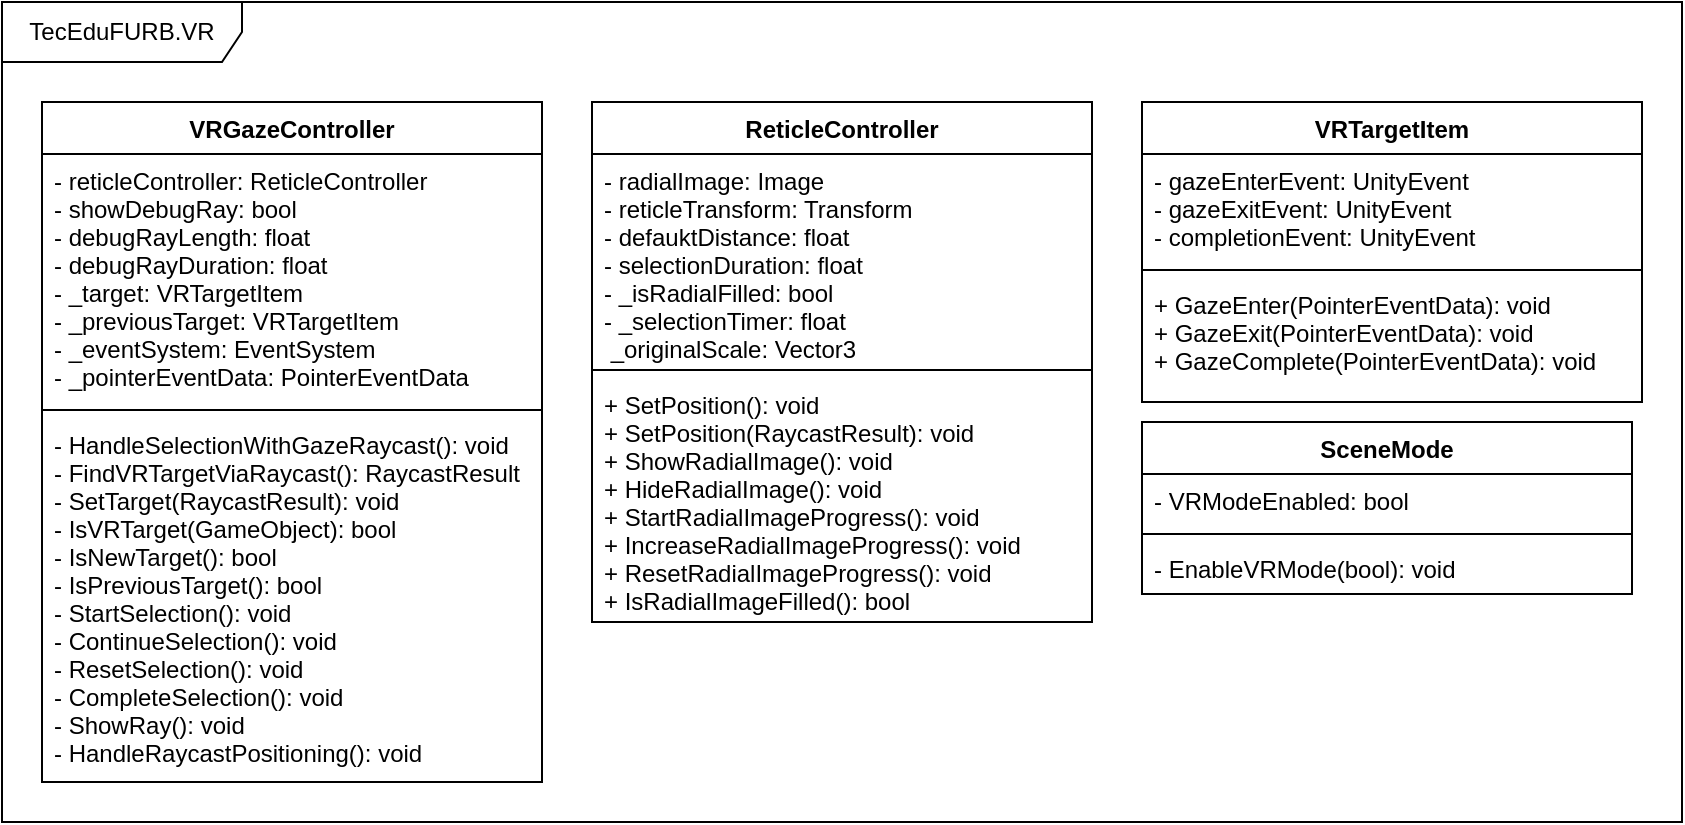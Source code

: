 <mxfile version="13.3.5" type="device"><diagram id="Y-Ia6Nwji0Y-reUWDB4p" name="Page-1"><mxGraphModel dx="1639" dy="764" grid="1" gridSize="10" guides="1" tooltips="1" connect="1" arrows="1" fold="1" page="1" pageScale="1" pageWidth="827" pageHeight="1169" math="0" shadow="0"><root><mxCell id="0"/><mxCell id="1" parent="0"/><mxCell id="xK9egisW2LK3e-B3TAjA-6" value="TecEduFURB.VR" style="shape=umlFrame;whiteSpace=wrap;html=1;width=120;height=30;" vertex="1" parent="1"><mxGeometry x="40" y="80" width="840" height="410" as="geometry"/></mxCell><mxCell id="xK9egisW2LK3e-B3TAjA-19" value="VRGazeController" style="swimlane;fontStyle=1;align=center;verticalAlign=top;childLayout=stackLayout;horizontal=1;startSize=26;horizontalStack=0;resizeParent=1;resizeParentMax=0;resizeLast=0;collapsible=1;marginBottom=0;" vertex="1" parent="1"><mxGeometry x="60" y="130" width="250" height="340" as="geometry"/></mxCell><mxCell id="xK9egisW2LK3e-B3TAjA-20" value="- reticleController: ReticleController&#xA;- showDebugRay: bool&#xA;- debugRayLength: float&#xA;- debugRayDuration: float&#xA;- _target: VRTargetItem&#xA;- _previousTarget: VRTargetItem&#xA;- _eventSystem: EventSystem&#xA;- _pointerEventData: PointerEventData&#xA;" style="text;strokeColor=none;fillColor=none;align=left;verticalAlign=top;spacingLeft=4;spacingRight=4;overflow=hidden;rotatable=0;points=[[0,0.5],[1,0.5]];portConstraint=eastwest;" vertex="1" parent="xK9egisW2LK3e-B3TAjA-19"><mxGeometry y="26" width="250" height="124" as="geometry"/></mxCell><mxCell id="xK9egisW2LK3e-B3TAjA-21" value="" style="line;strokeWidth=1;fillColor=none;align=left;verticalAlign=middle;spacingTop=-1;spacingLeft=3;spacingRight=3;rotatable=0;labelPosition=right;points=[];portConstraint=eastwest;" vertex="1" parent="xK9egisW2LK3e-B3TAjA-19"><mxGeometry y="150" width="250" height="8" as="geometry"/></mxCell><mxCell id="xK9egisW2LK3e-B3TAjA-22" value="- HandleSelectionWithGazeRaycast(): void&#xA;- FindVRTargetViaRaycast(): RaycastResult&#xA;- SetTarget(RaycastResult): void&#xA;- IsVRTarget(GameObject): bool&#xA;- IsNewTarget(): bool&#xA;- IsPreviousTarget(): bool&#xA;- StartSelection(): void&#xA;- ContinueSelection(): void&#xA;- ResetSelection(): void&#xA;- CompleteSelection(): void&#xA;- ShowRay(): void&#xA;- HandleRaycastPositioning(): void&#xA;" style="text;strokeColor=none;fillColor=none;align=left;verticalAlign=top;spacingLeft=4;spacingRight=4;overflow=hidden;rotatable=0;points=[[0,0.5],[1,0.5]];portConstraint=eastwest;" vertex="1" parent="xK9egisW2LK3e-B3TAjA-19"><mxGeometry y="158" width="250" height="182" as="geometry"/></mxCell><mxCell id="xK9egisW2LK3e-B3TAjA-15" value="ReticleController" style="swimlane;fontStyle=1;align=center;verticalAlign=top;childLayout=stackLayout;horizontal=1;startSize=26;horizontalStack=0;resizeParent=1;resizeParentMax=0;resizeLast=0;collapsible=1;marginBottom=0;" vertex="1" parent="1"><mxGeometry x="335" y="130" width="250" height="260" as="geometry"/></mxCell><mxCell id="xK9egisW2LK3e-B3TAjA-16" value="- radialImage: Image&#xA;- reticleTransform: Transform&#xA;- defauktDistance: float&#xA;- selectionDuration: float&#xA;- _isRadialFilled: bool&#xA;- _selectionTimer: float&#xA; _originalScale: Vector3&#xA;&#xA;" style="text;strokeColor=none;fillColor=none;align=left;verticalAlign=top;spacingLeft=4;spacingRight=4;overflow=hidden;rotatable=0;points=[[0,0.5],[1,0.5]];portConstraint=eastwest;" vertex="1" parent="xK9egisW2LK3e-B3TAjA-15"><mxGeometry y="26" width="250" height="104" as="geometry"/></mxCell><mxCell id="xK9egisW2LK3e-B3TAjA-17" value="" style="line;strokeWidth=1;fillColor=none;align=left;verticalAlign=middle;spacingTop=-1;spacingLeft=3;spacingRight=3;rotatable=0;labelPosition=right;points=[];portConstraint=eastwest;" vertex="1" parent="xK9egisW2LK3e-B3TAjA-15"><mxGeometry y="130" width="250" height="8" as="geometry"/></mxCell><mxCell id="xK9egisW2LK3e-B3TAjA-18" value="+ SetPosition(): void&#xA;+ SetPosition(RaycastResult): void&#xA;+ ShowRadialImage(): void&#xA;+ HideRadialImage(): void&#xA;+ StartRadialImageProgress(): void&#xA;+ IncreaseRadialImageProgress(): void&#xA;+ ResetRadialImageProgress(): void&#xA;+ IsRadialImageFilled(): bool" style="text;strokeColor=none;fillColor=none;align=left;verticalAlign=top;spacingLeft=4;spacingRight=4;overflow=hidden;rotatable=0;points=[[0,0.5],[1,0.5]];portConstraint=eastwest;" vertex="1" parent="xK9egisW2LK3e-B3TAjA-15"><mxGeometry y="138" width="250" height="122" as="geometry"/></mxCell><mxCell id="xK9egisW2LK3e-B3TAjA-7" value="VRTargetItem" style="swimlane;fontStyle=1;align=center;verticalAlign=top;childLayout=stackLayout;horizontal=1;startSize=26;horizontalStack=0;resizeParent=1;resizeParentMax=0;resizeLast=0;collapsible=1;marginBottom=0;" vertex="1" parent="1"><mxGeometry x="610" y="130" width="250" height="150" as="geometry"/></mxCell><mxCell id="xK9egisW2LK3e-B3TAjA-8" value="- gazeEnterEvent: UnityEvent&#xA;- gazeExitEvent: UnityEvent&#xA;- completionEvent: UnityEvent" style="text;strokeColor=none;fillColor=none;align=left;verticalAlign=top;spacingLeft=4;spacingRight=4;overflow=hidden;rotatable=0;points=[[0,0.5],[1,0.5]];portConstraint=eastwest;" vertex="1" parent="xK9egisW2LK3e-B3TAjA-7"><mxGeometry y="26" width="250" height="54" as="geometry"/></mxCell><mxCell id="xK9egisW2LK3e-B3TAjA-9" value="" style="line;strokeWidth=1;fillColor=none;align=left;verticalAlign=middle;spacingTop=-1;spacingLeft=3;spacingRight=3;rotatable=0;labelPosition=right;points=[];portConstraint=eastwest;" vertex="1" parent="xK9egisW2LK3e-B3TAjA-7"><mxGeometry y="80" width="250" height="8" as="geometry"/></mxCell><mxCell id="xK9egisW2LK3e-B3TAjA-10" value="+ GazeEnter(PointerEventData): void&#xA;+ GazeExit(PointerEventData): void&#xA;+ GazeComplete(PointerEventData): void" style="text;strokeColor=none;fillColor=none;align=left;verticalAlign=top;spacingLeft=4;spacingRight=4;overflow=hidden;rotatable=0;points=[[0,0.5],[1,0.5]];portConstraint=eastwest;" vertex="1" parent="xK9egisW2LK3e-B3TAjA-7"><mxGeometry y="88" width="250" height="62" as="geometry"/></mxCell><mxCell id="xK9egisW2LK3e-B3TAjA-11" value="SceneMode" style="swimlane;fontStyle=1;align=center;verticalAlign=top;childLayout=stackLayout;horizontal=1;startSize=26;horizontalStack=0;resizeParent=1;resizeParentMax=0;resizeLast=0;collapsible=1;marginBottom=0;" vertex="1" parent="1"><mxGeometry x="610" y="290" width="245" height="86" as="geometry"/></mxCell><mxCell id="xK9egisW2LK3e-B3TAjA-12" value="- VRModeEnabled: bool" style="text;strokeColor=none;fillColor=none;align=left;verticalAlign=top;spacingLeft=4;spacingRight=4;overflow=hidden;rotatable=0;points=[[0,0.5],[1,0.5]];portConstraint=eastwest;" vertex="1" parent="xK9egisW2LK3e-B3TAjA-11"><mxGeometry y="26" width="245" height="26" as="geometry"/></mxCell><mxCell id="xK9egisW2LK3e-B3TAjA-13" value="" style="line;strokeWidth=1;fillColor=none;align=left;verticalAlign=middle;spacingTop=-1;spacingLeft=3;spacingRight=3;rotatable=0;labelPosition=right;points=[];portConstraint=eastwest;" vertex="1" parent="xK9egisW2LK3e-B3TAjA-11"><mxGeometry y="52" width="245" height="8" as="geometry"/></mxCell><mxCell id="xK9egisW2LK3e-B3TAjA-14" value="- EnableVRMode(bool): void" style="text;strokeColor=none;fillColor=none;align=left;verticalAlign=top;spacingLeft=4;spacingRight=4;overflow=hidden;rotatable=0;points=[[0,0.5],[1,0.5]];portConstraint=eastwest;" vertex="1" parent="xK9egisW2LK3e-B3TAjA-11"><mxGeometry y="60" width="245" height="26" as="geometry"/></mxCell></root></mxGraphModel></diagram></mxfile>
